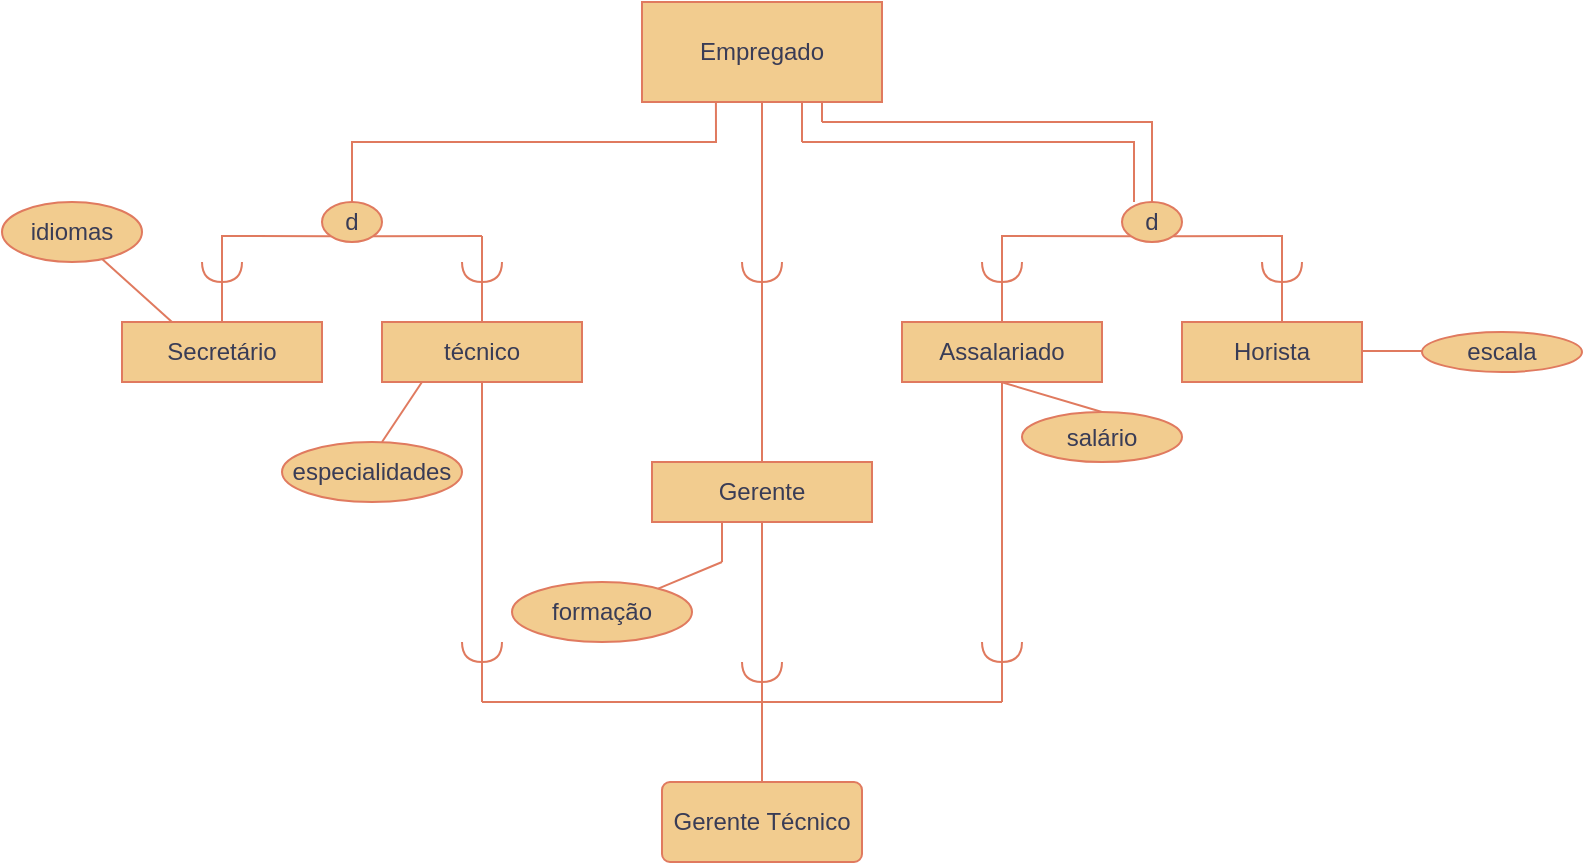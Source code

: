 <mxfile version="21.1.4" type="github">
  <diagram name="Página-1" id="M3993sGTr_L5KDQTBe6E">
    <mxGraphModel dx="874" dy="452" grid="1" gridSize="10" guides="1" tooltips="1" connect="1" arrows="1" fold="1" page="1" pageScale="1" pageWidth="827" pageHeight="1169" math="0" shadow="0">
      <root>
        <mxCell id="0" />
        <mxCell id="1" parent="0" />
        <mxCell id="HOHQDAgwdQH6iIUueuP4-1" value="Empregado" style="whiteSpace=wrap;html=1;align=center;labelBackgroundColor=none;fillColor=#F2CC8F;strokeColor=#E07A5F;fontColor=#393C56;" vertex="1" parent="1">
          <mxGeometry x="320" y="40" width="120" height="50" as="geometry" />
        </mxCell>
        <mxCell id="HOHQDAgwdQH6iIUueuP4-2" value="Secretário" style="whiteSpace=wrap;html=1;align=center;labelBackgroundColor=none;fillColor=#F2CC8F;strokeColor=#E07A5F;fontColor=#393C56;" vertex="1" parent="1">
          <mxGeometry x="60" y="200" width="100" height="30" as="geometry" />
        </mxCell>
        <mxCell id="HOHQDAgwdQH6iIUueuP4-3" value="técnico" style="whiteSpace=wrap;html=1;align=center;labelBackgroundColor=none;fillColor=#F2CC8F;strokeColor=#E07A5F;fontColor=#393C56;" vertex="1" parent="1">
          <mxGeometry x="190" y="200" width="100" height="30" as="geometry" />
        </mxCell>
        <mxCell id="HOHQDAgwdQH6iIUueuP4-4" value="Gerente" style="whiteSpace=wrap;html=1;align=center;labelBackgroundColor=none;fillColor=#F2CC8F;strokeColor=#E07A5F;fontColor=#393C56;" vertex="1" parent="1">
          <mxGeometry x="325" y="270" width="110" height="30" as="geometry" />
        </mxCell>
        <mxCell id="HOHQDAgwdQH6iIUueuP4-5" value="Assalariado" style="whiteSpace=wrap;html=1;align=center;labelBackgroundColor=none;fillColor=#F2CC8F;strokeColor=#E07A5F;fontColor=#393C56;" vertex="1" parent="1">
          <mxGeometry x="450" y="200" width="100" height="30" as="geometry" />
        </mxCell>
        <mxCell id="HOHQDAgwdQH6iIUueuP4-6" value="Horista" style="whiteSpace=wrap;html=1;align=center;labelBackgroundColor=none;fillColor=#F2CC8F;strokeColor=#E07A5F;fontColor=#393C56;" vertex="1" parent="1">
          <mxGeometry x="590" y="200" width="90" height="30" as="geometry" />
        </mxCell>
        <mxCell id="HOHQDAgwdQH6iIUueuP4-8" value="d" style="ellipse;whiteSpace=wrap;html=1;align=center;labelBackgroundColor=none;fillColor=#F2CC8F;strokeColor=#E07A5F;fontColor=#393C56;" vertex="1" parent="1">
          <mxGeometry x="160" y="140" width="30" height="20" as="geometry" />
        </mxCell>
        <mxCell id="HOHQDAgwdQH6iIUueuP4-10" value="d" style="ellipse;whiteSpace=wrap;html=1;align=center;labelBackgroundColor=none;fillColor=#F2CC8F;strokeColor=#E07A5F;fontColor=#393C56;" vertex="1" parent="1">
          <mxGeometry x="560" y="140" width="30" height="20" as="geometry" />
        </mxCell>
        <mxCell id="HOHQDAgwdQH6iIUueuP4-13" value="" style="endArrow=none;html=1;rounded=0;entryX=0.5;entryY=0;entryDx=0;entryDy=0;exitX=0.5;exitY=1;exitDx=0;exitDy=0;labelBackgroundColor=none;strokeColor=#E07A5F;fontColor=default;" edge="1" parent="1" source="HOHQDAgwdQH6iIUueuP4-1" target="HOHQDAgwdQH6iIUueuP4-4">
          <mxGeometry relative="1" as="geometry">
            <mxPoint x="370" y="90" as="sourcePoint" />
            <mxPoint x="530" y="90" as="targetPoint" />
          </mxGeometry>
        </mxCell>
        <mxCell id="HOHQDAgwdQH6iIUueuP4-15" value="" style="endArrow=none;html=1;rounded=0;entryX=0;entryY=1;entryDx=0;entryDy=0;labelBackgroundColor=none;strokeColor=#E07A5F;fontColor=default;exitX=0.5;exitY=0;exitDx=0;exitDy=0;" edge="1" parent="1" source="HOHQDAgwdQH6iIUueuP4-2" target="HOHQDAgwdQH6iIUueuP4-8">
          <mxGeometry relative="1" as="geometry">
            <mxPoint x="110" y="190" as="sourcePoint" />
            <mxPoint x="230" y="140" as="targetPoint" />
            <Array as="points">
              <mxPoint x="110" y="157" />
            </Array>
          </mxGeometry>
        </mxCell>
        <mxCell id="HOHQDAgwdQH6iIUueuP4-16" value="" style="endArrow=none;html=1;rounded=0;labelBackgroundColor=none;strokeColor=#E07A5F;fontColor=default;" edge="1" parent="1">
          <mxGeometry relative="1" as="geometry">
            <mxPoint x="240" y="200" as="sourcePoint" />
            <mxPoint x="240" y="200" as="targetPoint" />
            <Array as="points">
              <mxPoint x="240" y="157" />
              <mxPoint x="240" y="200" />
            </Array>
          </mxGeometry>
        </mxCell>
        <mxCell id="HOHQDAgwdQH6iIUueuP4-17" value="" style="endArrow=none;html=1;rounded=0;entryX=0.5;entryY=0;entryDx=0;entryDy=0;exitX=0;exitY=1;exitDx=0;exitDy=0;labelBackgroundColor=none;strokeColor=#E07A5F;fontColor=default;" edge="1" parent="1" source="HOHQDAgwdQH6iIUueuP4-10" target="HOHQDAgwdQH6iIUueuP4-5">
          <mxGeometry relative="1" as="geometry">
            <mxPoint x="410" y="130" as="sourcePoint" />
            <mxPoint x="570" y="130" as="targetPoint" />
            <Array as="points">
              <mxPoint x="500" y="157" />
            </Array>
          </mxGeometry>
        </mxCell>
        <mxCell id="HOHQDAgwdQH6iIUueuP4-18" value="" style="endArrow=none;html=1;rounded=0;exitX=1;exitY=1;exitDx=0;exitDy=0;labelBackgroundColor=none;strokeColor=#E07A5F;fontColor=default;" edge="1" parent="1" source="HOHQDAgwdQH6iIUueuP4-10">
          <mxGeometry relative="1" as="geometry">
            <mxPoint x="610" y="110" as="sourcePoint" />
            <mxPoint x="640" y="200" as="targetPoint" />
            <Array as="points">
              <mxPoint x="640" y="157" />
            </Array>
          </mxGeometry>
        </mxCell>
        <mxCell id="HOHQDAgwdQH6iIUueuP4-19" value="" style="endArrow=none;html=1;rounded=0;exitX=0.5;exitY=0;exitDx=0;exitDy=0;entryX=0.308;entryY=1;entryDx=0;entryDy=0;entryPerimeter=0;labelBackgroundColor=none;strokeColor=#E07A5F;fontColor=default;" edge="1" parent="1" source="HOHQDAgwdQH6iIUueuP4-8" target="HOHQDAgwdQH6iIUueuP4-1">
          <mxGeometry relative="1" as="geometry">
            <mxPoint x="180" y="100" as="sourcePoint" />
            <mxPoint x="340" y="100" as="targetPoint" />
            <Array as="points">
              <mxPoint x="175" y="110" />
              <mxPoint x="357" y="110" />
            </Array>
          </mxGeometry>
        </mxCell>
        <mxCell id="HOHQDAgwdQH6iIUueuP4-25" value="" style="endArrow=none;html=1;rounded=0;labelBackgroundColor=none;strokeColor=#E07A5F;fontColor=default;" edge="1" parent="1">
          <mxGeometry relative="1" as="geometry">
            <mxPoint x="400" y="110" as="sourcePoint" />
            <mxPoint x="566" y="140" as="targetPoint" />
            <Array as="points">
              <mxPoint x="566" y="110" />
            </Array>
          </mxGeometry>
        </mxCell>
        <mxCell id="HOHQDAgwdQH6iIUueuP4-26" value="" style="endArrow=none;html=1;rounded=0;entryX=0.5;entryY=0;entryDx=0;entryDy=0;labelBackgroundColor=none;strokeColor=#E07A5F;fontColor=default;" edge="1" parent="1" target="HOHQDAgwdQH6iIUueuP4-10">
          <mxGeometry relative="1" as="geometry">
            <mxPoint x="410" y="100" as="sourcePoint" />
            <mxPoint x="560" y="140" as="targetPoint" />
            <Array as="points">
              <mxPoint x="575" y="100" />
            </Array>
          </mxGeometry>
        </mxCell>
        <mxCell id="HOHQDAgwdQH6iIUueuP4-27" value="" style="shape=requiredInterface;html=1;verticalLabelPosition=bottom;sketch=0;direction=south;rotation=0;labelBackgroundColor=none;fillColor=#F2CC8F;strokeColor=#E07A5F;fontColor=#393C56;" vertex="1" parent="1">
          <mxGeometry x="370" y="170" width="20" height="10" as="geometry" />
        </mxCell>
        <mxCell id="HOHQDAgwdQH6iIUueuP4-41" value="" style="endArrow=none;html=1;rounded=0;strokeColor=#E07A5F;fontColor=#393C56;fillColor=#F2CC8F;" edge="1" parent="1">
          <mxGeometry relative="1" as="geometry">
            <mxPoint x="410" y="90" as="sourcePoint" />
            <mxPoint x="410" y="100" as="targetPoint" />
          </mxGeometry>
        </mxCell>
        <mxCell id="HOHQDAgwdQH6iIUueuP4-42" value="" style="endArrow=none;html=1;rounded=0;strokeColor=#E07A5F;fontColor=#393C56;fillColor=#F2CC8F;" edge="1" parent="1">
          <mxGeometry relative="1" as="geometry">
            <mxPoint x="400" y="90" as="sourcePoint" />
            <mxPoint x="400" y="110" as="targetPoint" />
          </mxGeometry>
        </mxCell>
        <mxCell id="HOHQDAgwdQH6iIUueuP4-43" value="idiomas" style="ellipse;whiteSpace=wrap;html=1;align=center;strokeColor=#E07A5F;fontColor=#393C56;fillColor=#F2CC8F;" vertex="1" parent="1">
          <mxGeometry y="140" width="70" height="30" as="geometry" />
        </mxCell>
        <mxCell id="HOHQDAgwdQH6iIUueuP4-44" value="especialidades" style="ellipse;whiteSpace=wrap;html=1;align=center;strokeColor=#E07A5F;fontColor=#393C56;fillColor=#F2CC8F;" vertex="1" parent="1">
          <mxGeometry x="140" y="260" width="90" height="30" as="geometry" />
        </mxCell>
        <mxCell id="HOHQDAgwdQH6iIUueuP4-45" value="formação" style="ellipse;whiteSpace=wrap;html=1;align=center;strokeColor=#E07A5F;fontColor=#393C56;fillColor=#F2CC8F;" vertex="1" parent="1">
          <mxGeometry x="255" y="330" width="90" height="30" as="geometry" />
        </mxCell>
        <mxCell id="HOHQDAgwdQH6iIUueuP4-46" value="salário" style="ellipse;whiteSpace=wrap;html=1;align=center;strokeColor=#E07A5F;fontColor=#393C56;fillColor=#F2CC8F;" vertex="1" parent="1">
          <mxGeometry x="510" y="245" width="80" height="25" as="geometry" />
        </mxCell>
        <mxCell id="HOHQDAgwdQH6iIUueuP4-49" value="escala" style="ellipse;whiteSpace=wrap;html=1;align=center;strokeColor=#E07A5F;fontColor=#393C56;fillColor=#F2CC8F;" vertex="1" parent="1">
          <mxGeometry x="710" y="205" width="80" height="20" as="geometry" />
        </mxCell>
        <mxCell id="HOHQDAgwdQH6iIUueuP4-51" value="" style="endArrow=none;html=1;rounded=0;strokeColor=#E07A5F;fontColor=#393C56;fillColor=#F2CC8F;" edge="1" parent="1">
          <mxGeometry relative="1" as="geometry">
            <mxPoint x="210" y="230" as="sourcePoint" />
            <mxPoint x="190" y="260" as="targetPoint" />
          </mxGeometry>
        </mxCell>
        <mxCell id="HOHQDAgwdQH6iIUueuP4-53" value="" style="endArrow=none;html=1;rounded=0;strokeColor=#E07A5F;fontColor=#393C56;fillColor=#F2CC8F;entryX=0.5;entryY=0;entryDx=0;entryDy=0;" edge="1" parent="1" target="HOHQDAgwdQH6iIUueuP4-46">
          <mxGeometry relative="1" as="geometry">
            <mxPoint x="499.5" y="230" as="sourcePoint" />
            <mxPoint x="480" y="250" as="targetPoint" />
          </mxGeometry>
        </mxCell>
        <mxCell id="HOHQDAgwdQH6iIUueuP4-55" value="Gerente Técnico" style="rounded=1;arcSize=10;whiteSpace=wrap;html=1;align=center;strokeColor=#E07A5F;fontColor=#393C56;fillColor=#F2CC8F;" vertex="1" parent="1">
          <mxGeometry x="330" y="430" width="100" height="40" as="geometry" />
        </mxCell>
        <mxCell id="HOHQDAgwdQH6iIUueuP4-56" value="" style="shape=requiredInterface;html=1;verticalLabelPosition=bottom;sketch=0;direction=south;rotation=0;labelBackgroundColor=none;fillColor=#F2CC8F;strokeColor=#E07A5F;fontColor=#393C56;" vertex="1" parent="1">
          <mxGeometry x="630" y="170" width="20" height="10" as="geometry" />
        </mxCell>
        <mxCell id="HOHQDAgwdQH6iIUueuP4-62" value="" style="shape=requiredInterface;html=1;verticalLabelPosition=bottom;sketch=0;direction=south;rotation=0;labelBackgroundColor=none;fillColor=#F2CC8F;strokeColor=#E07A5F;fontColor=#393C56;" vertex="1" parent="1">
          <mxGeometry x="490" y="170" width="20" height="10" as="geometry" />
        </mxCell>
        <mxCell id="HOHQDAgwdQH6iIUueuP4-70" value="" style="endArrow=none;html=1;rounded=0;strokeColor=#E07A5F;fontColor=#393C56;fillColor=#F2CC8F;entryX=0.25;entryY=0;entryDx=0;entryDy=0;" edge="1" parent="1" source="HOHQDAgwdQH6iIUueuP4-43" target="HOHQDAgwdQH6iIUueuP4-2">
          <mxGeometry relative="1" as="geometry">
            <mxPoint x="50" y="170" as="sourcePoint" />
            <mxPoint x="170" y="180" as="targetPoint" />
          </mxGeometry>
        </mxCell>
        <mxCell id="HOHQDAgwdQH6iIUueuP4-74" value="" style="endArrow=none;html=1;rounded=0;strokeColor=#E07A5F;fontColor=#393C56;fillColor=#F2CC8F;" edge="1" parent="1">
          <mxGeometry relative="1" as="geometry">
            <mxPoint x="680" y="214.5" as="sourcePoint" />
            <mxPoint x="710" y="214.5" as="targetPoint" />
          </mxGeometry>
        </mxCell>
        <mxCell id="HOHQDAgwdQH6iIUueuP4-77" value="" style="endArrow=none;html=1;rounded=0;strokeColor=#E07A5F;fontColor=#393C56;fillColor=#F2CC8F;" edge="1" parent="1" target="HOHQDAgwdQH6iIUueuP4-45">
          <mxGeometry relative="1" as="geometry">
            <mxPoint x="360" y="320" as="sourcePoint" />
            <mxPoint x="550" y="310" as="targetPoint" />
          </mxGeometry>
        </mxCell>
        <mxCell id="HOHQDAgwdQH6iIUueuP4-78" value="" style="endArrow=none;html=1;rounded=0;strokeColor=#E07A5F;fontColor=#393C56;fillColor=#F2CC8F;" edge="1" parent="1">
          <mxGeometry relative="1" as="geometry">
            <mxPoint x="360" y="300" as="sourcePoint" />
            <mxPoint x="360" y="320" as="targetPoint" />
          </mxGeometry>
        </mxCell>
        <mxCell id="HOHQDAgwdQH6iIUueuP4-80" value="" style="endArrow=none;html=1;rounded=0;strokeColor=#E07A5F;fontColor=#393C56;fillColor=#F2CC8F;entryX=0.5;entryY=0;entryDx=0;entryDy=0;" edge="1" parent="1" target="HOHQDAgwdQH6iIUueuP4-55">
          <mxGeometry relative="1" as="geometry">
            <mxPoint x="380" y="390" as="sourcePoint" />
            <mxPoint x="380" y="380" as="targetPoint" />
          </mxGeometry>
        </mxCell>
        <mxCell id="HOHQDAgwdQH6iIUueuP4-81" value="" style="endArrow=none;html=1;rounded=0;strokeColor=#E07A5F;fontColor=#393C56;fillColor=#F2CC8F;" edge="1" parent="1">
          <mxGeometry relative="1" as="geometry">
            <mxPoint x="240" y="360" as="sourcePoint" />
            <mxPoint x="240" y="390" as="targetPoint" />
          </mxGeometry>
        </mxCell>
        <mxCell id="HOHQDAgwdQH6iIUueuP4-82" value="" style="endArrow=none;html=1;rounded=0;strokeColor=#E07A5F;fontColor=#393C56;fillColor=#F2CC8F;" edge="1" parent="1">
          <mxGeometry relative="1" as="geometry">
            <mxPoint x="240" y="390" as="sourcePoint" />
            <mxPoint x="500" y="390" as="targetPoint" />
          </mxGeometry>
        </mxCell>
        <mxCell id="HOHQDAgwdQH6iIUueuP4-83" value="" style="endArrow=none;html=1;rounded=0;strokeColor=#E07A5F;fontColor=#393C56;fillColor=#F2CC8F;exitX=0;exitY=0.5;exitDx=0;exitDy=0;exitPerimeter=0;" edge="1" parent="1" source="HOHQDAgwdQH6iIUueuP4-88">
          <mxGeometry relative="1" as="geometry">
            <mxPoint x="300" y="360" as="sourcePoint" />
            <mxPoint x="380" y="390" as="targetPoint" />
          </mxGeometry>
        </mxCell>
        <mxCell id="HOHQDAgwdQH6iIUueuP4-85" value="" style="endArrow=none;html=1;rounded=0;strokeColor=#E07A5F;fontColor=#393C56;fillColor=#F2CC8F;" edge="1" parent="1" source="HOHQDAgwdQH6iIUueuP4-87">
          <mxGeometry relative="1" as="geometry">
            <mxPoint x="500" y="390" as="sourcePoint" />
            <mxPoint x="500" y="230" as="targetPoint" />
          </mxGeometry>
        </mxCell>
        <mxCell id="HOHQDAgwdQH6iIUueuP4-91" value="" style="endArrow=none;html=1;rounded=0;strokeColor=#E07A5F;fontColor=#393C56;fillColor=#F2CC8F;exitX=0.5;exitY=1;exitDx=0;exitDy=0;" edge="1" parent="1" source="HOHQDAgwdQH6iIUueuP4-4" target="HOHQDAgwdQH6iIUueuP4-88">
          <mxGeometry relative="1" as="geometry">
            <mxPoint x="380" y="300" as="sourcePoint" />
            <mxPoint x="380" y="390" as="targetPoint" />
          </mxGeometry>
        </mxCell>
        <mxCell id="HOHQDAgwdQH6iIUueuP4-88" value="" style="shape=requiredInterface;html=1;verticalLabelPosition=bottom;sketch=0;direction=south;rotation=0;labelBackgroundColor=none;fillColor=#F2CC8F;strokeColor=#E07A5F;fontColor=#393C56;" vertex="1" parent="1">
          <mxGeometry x="370" y="370" width="20" height="10" as="geometry" />
        </mxCell>
        <mxCell id="HOHQDAgwdQH6iIUueuP4-93" value="" style="endArrow=none;html=1;rounded=0;strokeColor=#E07A5F;fontColor=#393C56;fillColor=#F2CC8F;exitX=0.5;exitY=1;exitDx=0;exitDy=0;" edge="1" parent="1" source="HOHQDAgwdQH6iIUueuP4-3" target="HOHQDAgwdQH6iIUueuP4-92">
          <mxGeometry relative="1" as="geometry">
            <mxPoint x="240" y="230" as="sourcePoint" />
            <mxPoint x="240" y="390" as="targetPoint" />
          </mxGeometry>
        </mxCell>
        <mxCell id="HOHQDAgwdQH6iIUueuP4-95" value="" style="endArrow=none;html=1;rounded=0;strokeColor=#E07A5F;fontColor=#393C56;fillColor=#F2CC8F;" edge="1" parent="1" target="HOHQDAgwdQH6iIUueuP4-92">
          <mxGeometry relative="1" as="geometry">
            <mxPoint x="240" y="320" as="sourcePoint" />
            <mxPoint x="240" y="390" as="targetPoint" />
          </mxGeometry>
        </mxCell>
        <mxCell id="HOHQDAgwdQH6iIUueuP4-92" value="" style="shape=requiredInterface;html=1;verticalLabelPosition=bottom;sketch=0;direction=south;rotation=0;labelBackgroundColor=none;fillColor=#F2CC8F;strokeColor=#E07A5F;fontColor=#393C56;" vertex="1" parent="1">
          <mxGeometry x="230" y="360" width="20" height="10" as="geometry" />
        </mxCell>
        <mxCell id="HOHQDAgwdQH6iIUueuP4-97" value="" style="endArrow=none;html=1;rounded=0;strokeColor=#E07A5F;fontColor=#393C56;fillColor=#F2CC8F;" edge="1" parent="1">
          <mxGeometry relative="1" as="geometry">
            <mxPoint x="500" y="390" as="sourcePoint" />
            <mxPoint x="500" y="350" as="targetPoint" />
          </mxGeometry>
        </mxCell>
        <mxCell id="HOHQDAgwdQH6iIUueuP4-87" value="" style="shape=requiredInterface;html=1;verticalLabelPosition=bottom;sketch=0;direction=south;rotation=0;labelBackgroundColor=none;fillColor=#F2CC8F;strokeColor=#E07A5F;fontColor=#393C56;" vertex="1" parent="1">
          <mxGeometry x="490" y="360" width="20" height="10" as="geometry" />
        </mxCell>
        <mxCell id="HOHQDAgwdQH6iIUueuP4-67" value="" style="shape=requiredInterface;html=1;verticalLabelPosition=bottom;sketch=0;direction=south;rotation=0;labelBackgroundColor=none;fillColor=#F2CC8F;strokeColor=#E07A5F;fontColor=#393C56;" vertex="1" parent="1">
          <mxGeometry x="100" y="170" width="20" height="10" as="geometry" />
        </mxCell>
        <mxCell id="HOHQDAgwdQH6iIUueuP4-101" value="" style="endArrow=none;html=1;rounded=0;exitX=1;exitY=1;exitDx=0;exitDy=0;labelBackgroundColor=none;strokeColor=#E07A5F;fontColor=default;" edge="1" parent="1" source="HOHQDAgwdQH6iIUueuP4-8">
          <mxGeometry relative="1" as="geometry">
            <mxPoint x="186" y="157" as="sourcePoint" />
            <mxPoint x="240" y="157" as="targetPoint" />
            <Array as="points" />
          </mxGeometry>
        </mxCell>
        <mxCell id="HOHQDAgwdQH6iIUueuP4-59" value="" style="shape=requiredInterface;html=1;verticalLabelPosition=bottom;sketch=0;direction=south;rotation=0;labelBackgroundColor=none;fillColor=#F2CC8F;strokeColor=#E07A5F;fontColor=#393C56;" vertex="1" parent="1">
          <mxGeometry x="230" y="170" width="20" height="10" as="geometry" />
        </mxCell>
      </root>
    </mxGraphModel>
  </diagram>
</mxfile>
